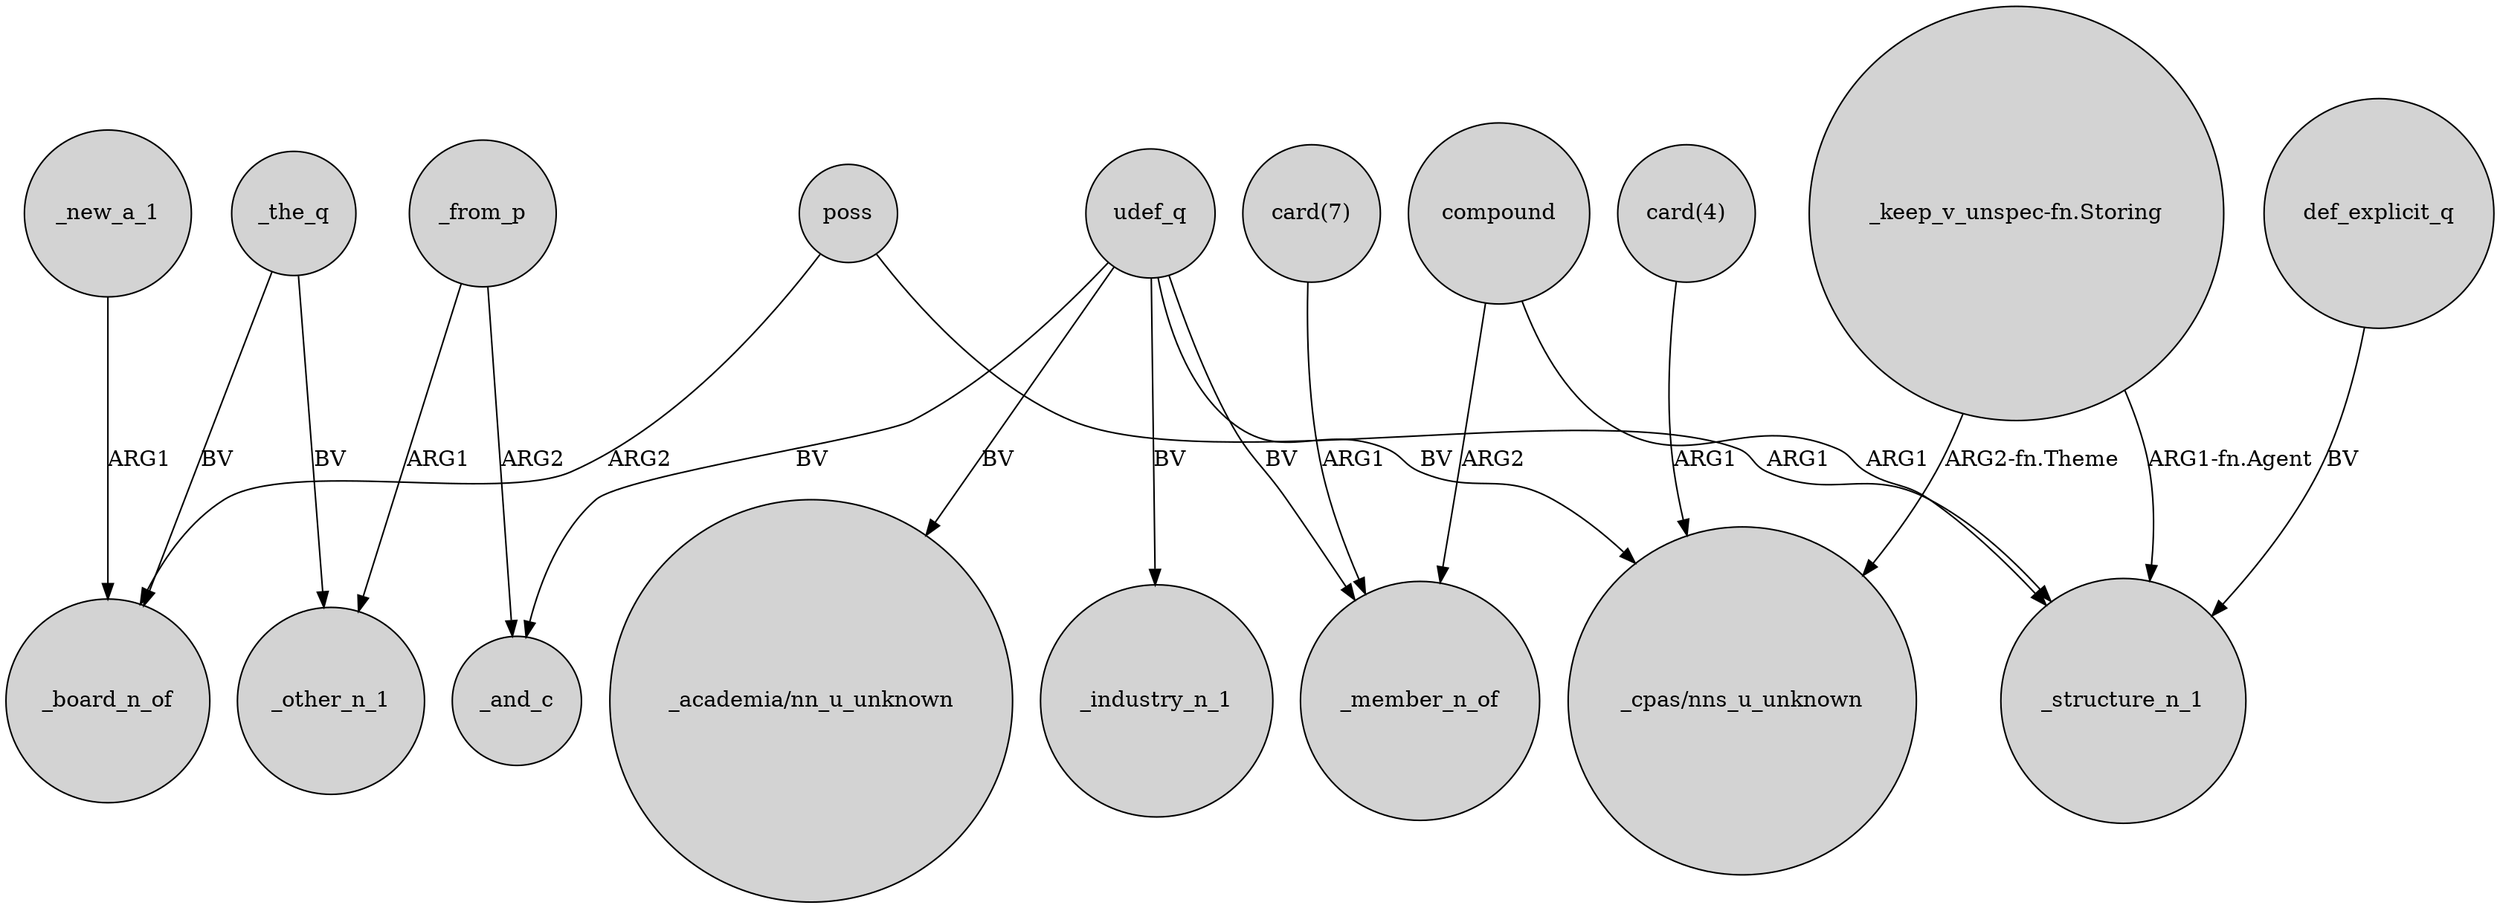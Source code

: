digraph {
	node [shape=circle style=filled]
	poss -> _board_n_of [label=ARG2]
	poss -> _structure_n_1 [label=ARG1]
	"card(7)" -> _member_n_of [label=ARG1]
	"card(4)" -> "_cpas/nns_u_unknown" [label=ARG1]
	udef_q -> "_academia/nn_u_unknown" [label=BV]
	compound -> _structure_n_1 [label=ARG1]
	"_keep_v_unspec-fn.Storing" -> "_cpas/nns_u_unknown" [label="ARG2-fn.Theme"]
	compound -> _member_n_of [label=ARG2]
	_new_a_1 -> _board_n_of [label=ARG1]
	"_keep_v_unspec-fn.Storing" -> _structure_n_1 [label="ARG1-fn.Agent"]
	udef_q -> "_cpas/nns_u_unknown" [label=BV]
	_the_q -> _other_n_1 [label=BV]
	def_explicit_q -> _structure_n_1 [label=BV]
	_the_q -> _board_n_of [label=BV]
	udef_q -> _member_n_of [label=BV]
	_from_p -> _other_n_1 [label=ARG1]
	_from_p -> _and_c [label=ARG2]
	udef_q -> _and_c [label=BV]
	udef_q -> _industry_n_1 [label=BV]
}
